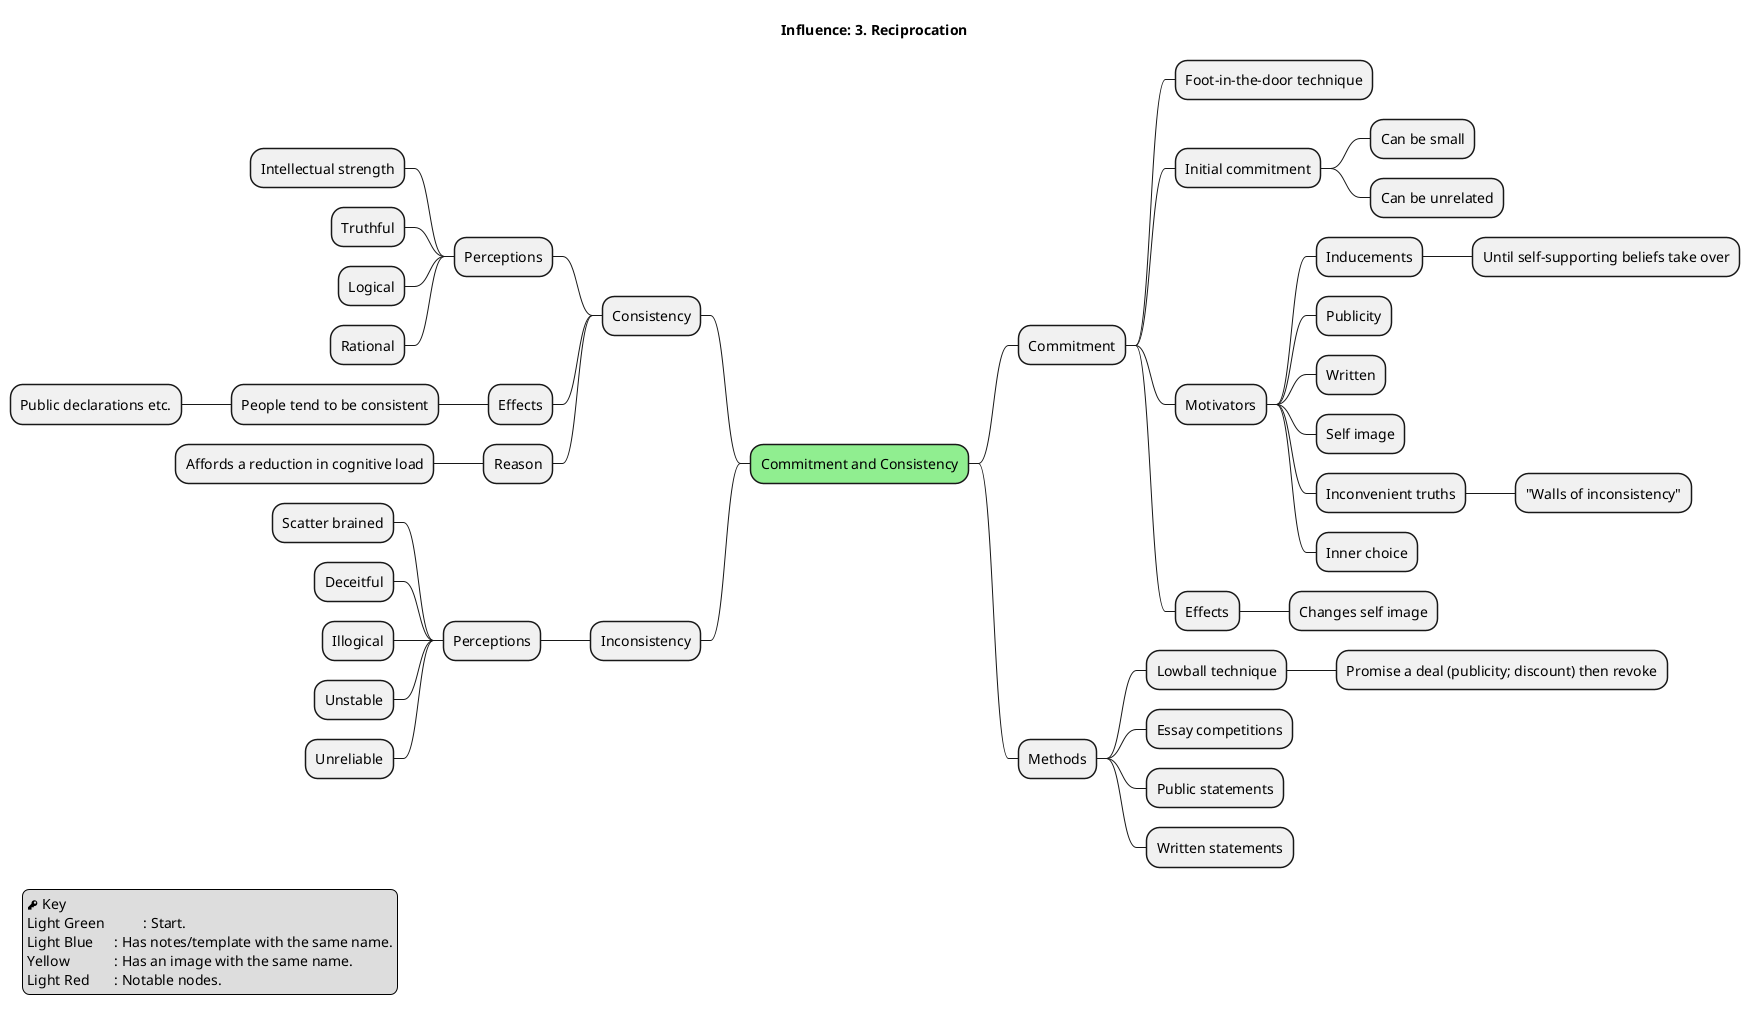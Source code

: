 @startmindmap

title Influence: 3. Reciprocation

legend left
  <&key> Key
  Light Green   \t: Start.
  Light Blue    \t: Has notes/template with the same name.
  Yellow        \t: Has an image with the same name.
  Light Red     \t: Notable nodes.
endlegend


*[#lightgreen] Commitment and Consistency
** Commitment
*** Foot-in-the-door technique
*** Initial commitment
**** Can be small
**** Can be unrelated
*** Motivators
**** Inducements
***** Until self-supporting beliefs take over
**** Publicity
**** Written
**** Self image
**** Inconvenient truths
***** "Walls of inconsistency"
**** Inner choice
*** Effects
**** Changes self image
** Methods
*** Lowball technique
**** Promise a deal (publicity; discount) then revoke
*** Essay competitions
*** Public statements
*** Written statements

left side

** Consistency
*** Perceptions
**** Intellectual strength
**** Truthful
**** Logical
**** Rational
*** Effects
**** People tend to be consistent
***** Public declarations etc.
*** Reason
**** Affords a reduction in cognitive load
** Inconsistency
*** Perceptions
**** Scatter brained
**** Deceitful
**** Illogical
**** Unstable
**** Unreliable

@endmindmap
